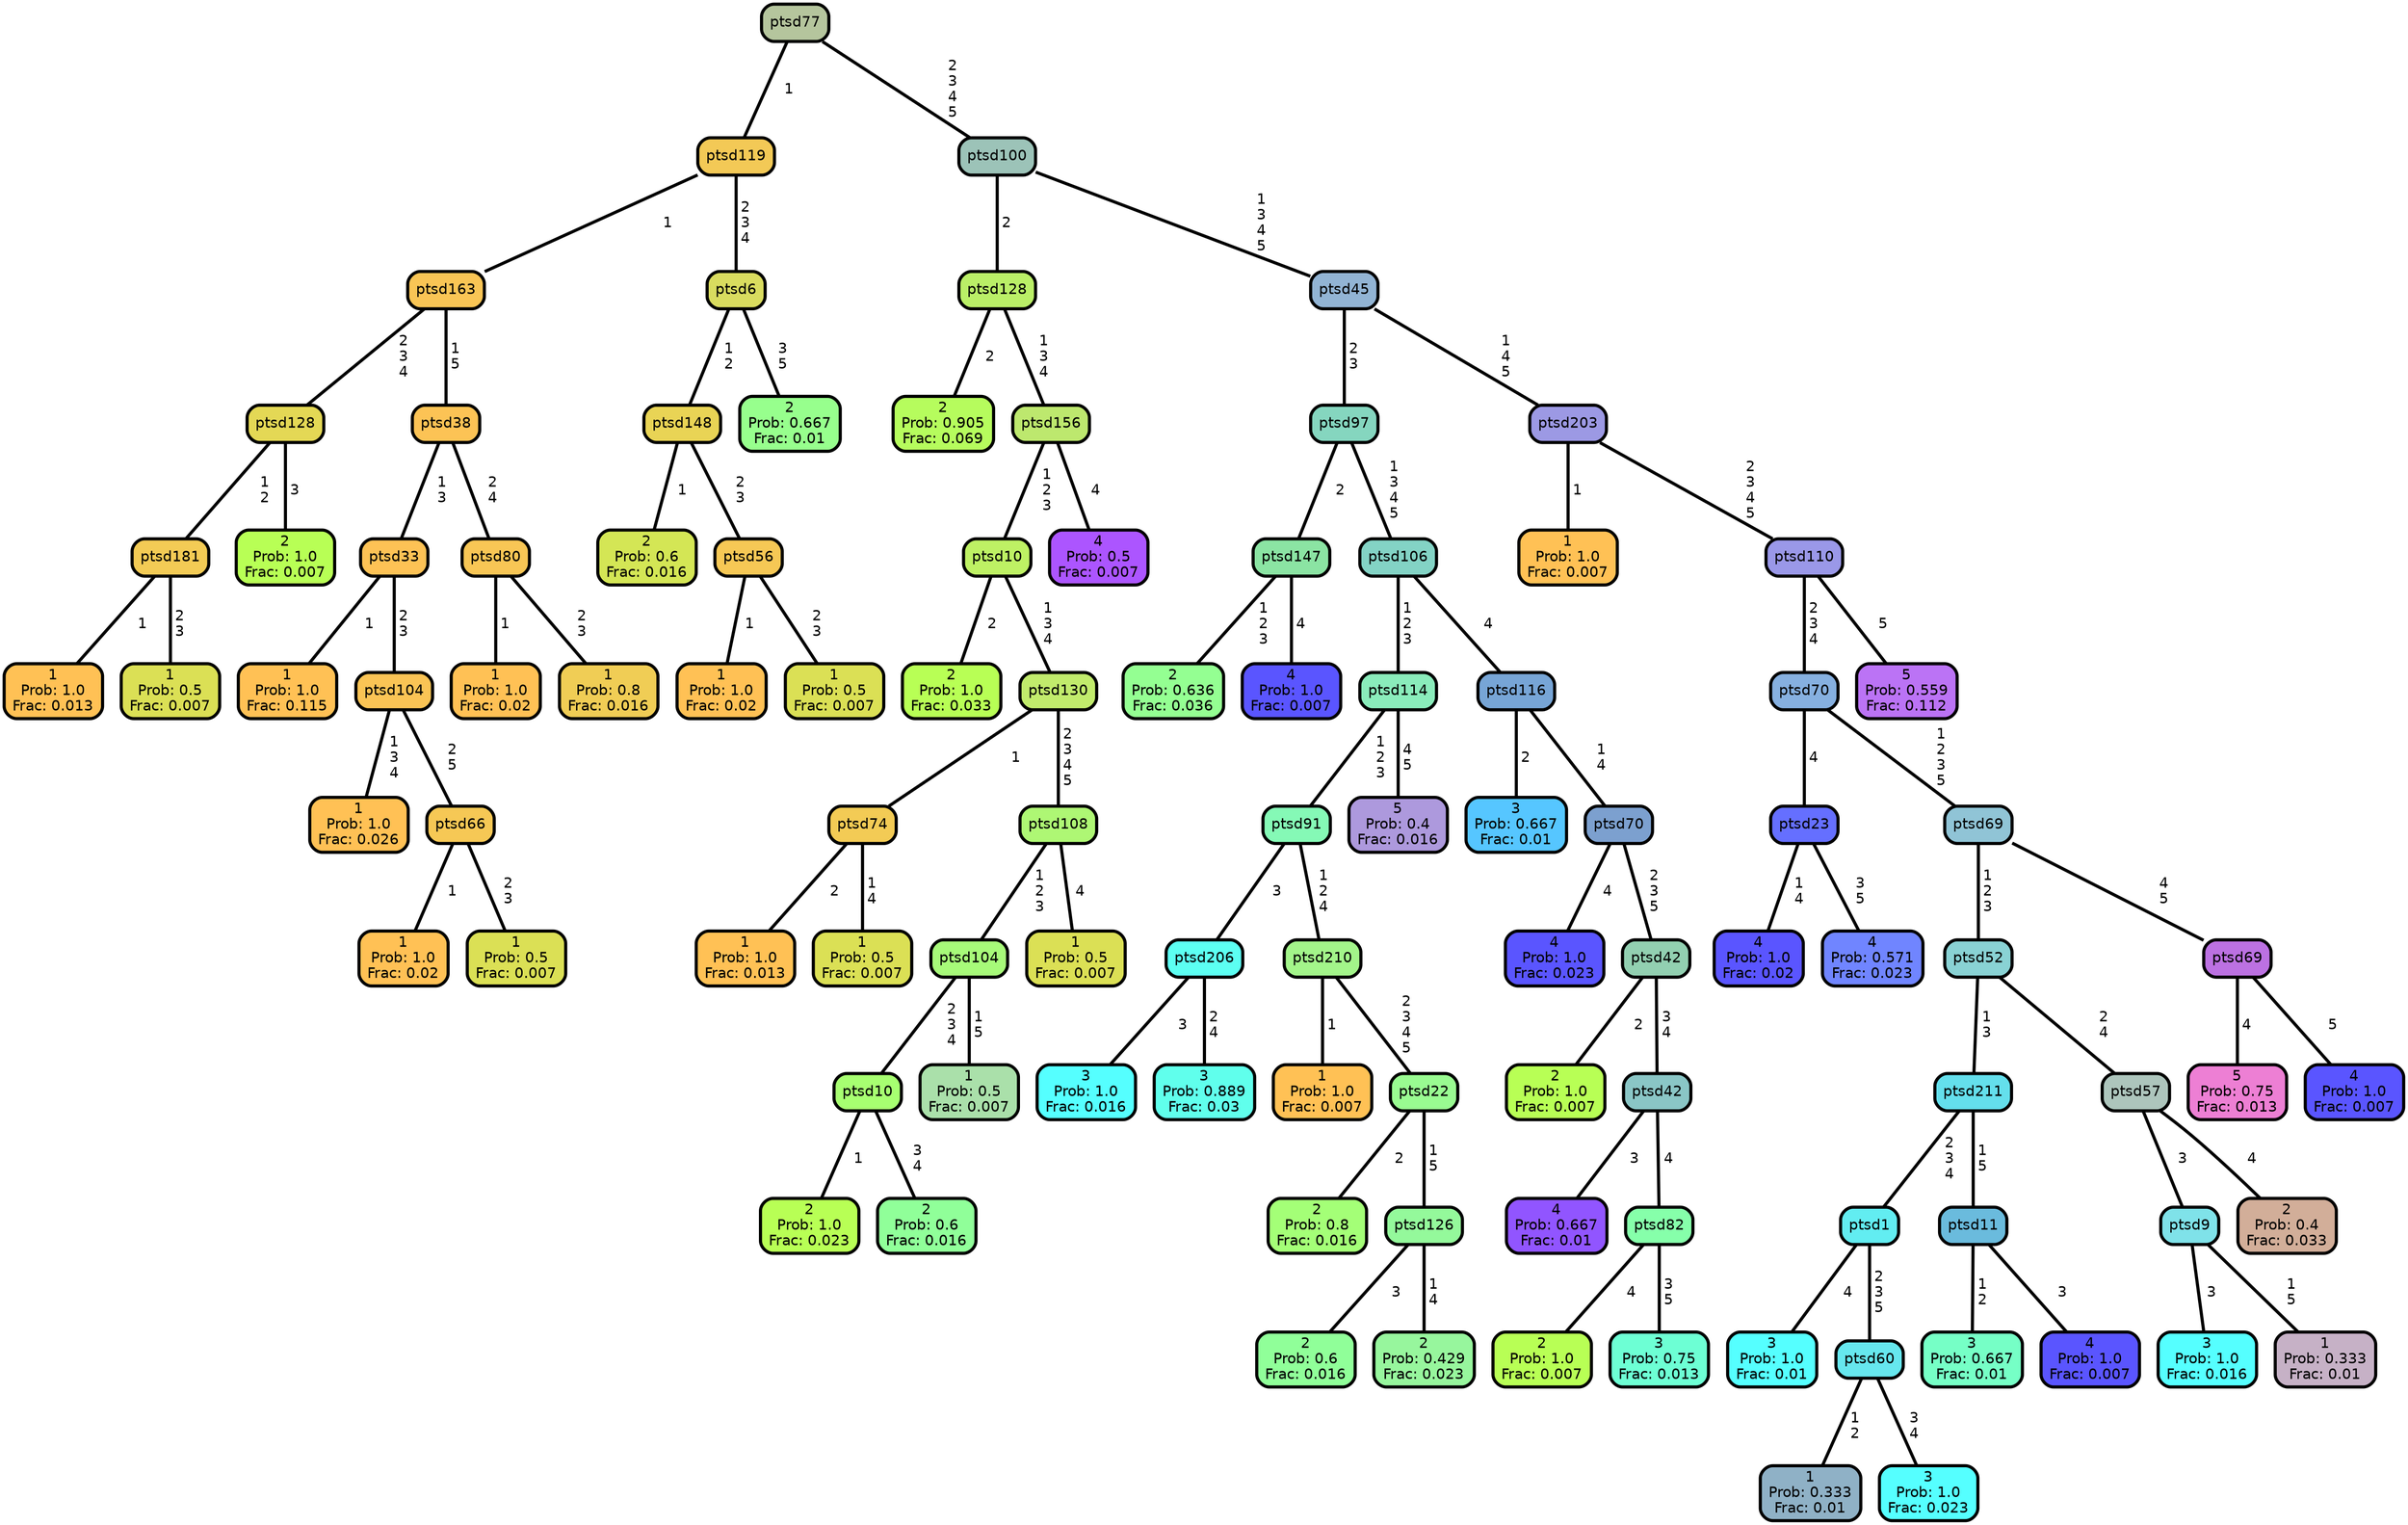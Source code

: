 graph Tree {
node [shape=box, style="filled, rounded",color="black",penwidth="3",fontcolor="black",                 fontname=helvetica] ;
graph [ranksep="0 equally", splines=straight,                 bgcolor=transparent, dpi=60] ;
edge [fontname=helvetica, color=black] ;
0 [label="1
Prob: 1.0
Frac: 0.013", fillcolor="#ffc155"] ;
1 [label="ptsd181",href=".//ptsd181.svg", fillcolor="#f3cb55"] ;
2 [label="1
Prob: 0.5
Frac: 0.007", fillcolor="#dbe055"] ;
3 [label="ptsd128",href=".//ptsd128.svg", fillcolor="#e4d855"] ;
4 [label="2
Prob: 1.0
Frac: 0.007", fillcolor="#b8ff55"] ;
5 [label="ptsd163",href=".//ptsd163.svg", fillcolor="#f9c555"] ;
6 [label="1
Prob: 1.0
Frac: 0.115", fillcolor="#ffc155"] ;
7 [label="ptsd33",href=".//ptsd33.svg", fillcolor="#fdc255"] ;
8 [label="1
Prob: 1.0
Frac: 0.026", fillcolor="#ffc155"] ;
9 [label="ptsd104",href=".//ptsd104.svg", fillcolor="#fac455"] ;
10 [label="1
Prob: 1.0
Frac: 0.02", fillcolor="#ffc155"] ;
11 [label="ptsd66",href=".//ptsd66.svg", fillcolor="#f6c855"] ;
12 [label="1
Prob: 0.5
Frac: 0.007", fillcolor="#dbe055"] ;
13 [label="ptsd38",href=".//ptsd38.svg", fillcolor="#fcc355"] ;
14 [label="1
Prob: 1.0
Frac: 0.02", fillcolor="#ffc155"] ;
15 [label="ptsd80",href=".//ptsd80.svg", fillcolor="#f8c655"] ;
16 [label="1
Prob: 0.8
Frac: 0.016", fillcolor="#f0cd55"] ;
17 [label="ptsd119",href=".//ptsd119.svg", fillcolor="#f3c956"] ;
18 [label="2
Prob: 0.6
Frac: 0.016", fillcolor="#d4e655"] ;
19 [label="ptsd148",href=".//ptsd148.svg", fillcolor="#e9d455"] ;
20 [label="1
Prob: 1.0
Frac: 0.02", fillcolor="#ffc155"] ;
21 [label="ptsd56",href=".//ptsd56.svg", fillcolor="#f6c855"] ;
22 [label="1
Prob: 0.5
Frac: 0.007", fillcolor="#dbe055"] ;
23 [label="ptsd6",href=".//ptsd6.svg", fillcolor="#d9dc5f"] ;
24 [label="2
Prob: 0.667
Frac: 0.01", fillcolor="#97ff8d"] ;
25 [label="ptsd77",href=".//ptsd77.svg", fillcolor="#b5c59d"] ;
26 [label="2
Prob: 0.905
Frac: 0.069", fillcolor="#b6fc5d"] ;
27 [label="ptsd128",href=".//ptsd128.svg", fillcolor="#baef67"] ;
28 [label="2
Prob: 1.0
Frac: 0.033", fillcolor="#b8ff55"] ;
29 [label="ptsd10",href=".//ptsd10.svg", fillcolor="#bef164"] ;
30 [label="1
Prob: 1.0
Frac: 0.013", fillcolor="#ffc155"] ;
31 [label="ptsd74",href=".//ptsd74.svg", fillcolor="#f3cb55"] ;
32 [label="1
Prob: 0.5
Frac: 0.007", fillcolor="#dbe055"] ;
33 [label="ptsd130",href=".//ptsd130.svg", fillcolor="#c1eb6c"] ;
34 [label="2
Prob: 1.0
Frac: 0.023", fillcolor="#b8ff55"] ;
35 [label="ptsd10",href=".//ptsd10.svg", fillcolor="#a7ff71"] ;
36 [label="2
Prob: 0.6
Frac: 0.016", fillcolor="#90ff99"] ;
37 [label="ptsd104",href=".//ptsd104.svg", fillcolor="#a7fa79"] ;
38 [label="1
Prob: 0.5
Frac: 0.007", fillcolor="#aae0aa"] ;
39 [label="ptsd108",href=".//ptsd108.svg", fillcolor="#aef774"] ;
40 [label="1
Prob: 0.5
Frac: 0.007", fillcolor="#dbe055"] ;
41 [label="ptsd156",href=".//ptsd156.svg", fillcolor="#bde86e"] ;
42 [label="4
Prob: 0.5
Frac: 0.007", fillcolor="#ac55ff"] ;
43 [label="ptsd100",href=".//ptsd100.svg", fillcolor="#9cc3b8"] ;
44 [label="2
Prob: 0.636
Frac: 0.036", fillcolor="#94ff92"] ;
45 [label="ptsd147",href=".//ptsd147.svg", fillcolor="#8be4a3"] ;
46 [label="4
Prob: 1.0
Frac: 0.007", fillcolor="#5a55ff"] ;
47 [label="ptsd97",href=".//ptsd97.svg", fillcolor="#85d6bf"] ;
48 [label="3
Prob: 1.0
Frac: 0.016", fillcolor="#55ffff"] ;
49 [label="ptsd206",href=".//ptsd206.svg", fillcolor="#5cfff2"] ;
50 [label="3
Prob: 0.889
Frac: 0.03", fillcolor="#60ffec"] ;
51 [label="ptsd91",href=".//ptsd91.svg", fillcolor="#85f9b6"] ;
52 [label="1
Prob: 1.0
Frac: 0.007", fillcolor="#ffc155"] ;
53 [label="ptsd210",href=".//ptsd210.svg", fillcolor="#a3f58a"] ;
54 [label="2
Prob: 0.8
Frac: 0.016", fillcolor="#a4ff77"] ;
55 [label="ptsd22",href=".//ptsd22.svg", fillcolor="#99fb91"] ;
56 [label="2
Prob: 0.6
Frac: 0.016", fillcolor="#90ff99"] ;
57 [label="ptsd126",href=".//ptsd126.svg", fillcolor="#94f99b"] ;
58 [label="2
Prob: 0.429
Frac: 0.023", fillcolor="#97f69d"] ;
59 [label="ptsd114",href=".//ptsd114.svg", fillcolor="#8aecbb"] ;
60 [label="5
Prob: 0.4
Frac: 0.016", fillcolor="#ad99dd"] ;
61 [label="ptsd106",href=".//ptsd106.svg", fillcolor="#83d3c5"] ;
62 [label="3
Prob: 0.667
Frac: 0.01", fillcolor="#56c6ff"] ;
63 [label="ptsd116",href=".//ptsd116.svg", fillcolor="#77a5d6"] ;
64 [label="4
Prob: 1.0
Frac: 0.023", fillcolor="#5a55ff"] ;
65 [label="ptsd70",href=".//ptsd70.svg", fillcolor="#7ca0cf"] ;
66 [label="2
Prob: 1.0
Frac: 0.007", fillcolor="#b8ff55"] ;
67 [label="ptsd42",href=".//ptsd42.svg", fillcolor="#92d0b1"] ;
68 [label="4
Prob: 0.667
Frac: 0.01", fillcolor="#9155ff"] ;
69 [label="ptsd42",href=".//ptsd42.svg", fillcolor="#8ac6c6"] ;
70 [label="2
Prob: 1.0
Frac: 0.007", fillcolor="#b8ff55"] ;
71 [label="ptsd82",href=".//ptsd82.svg", fillcolor="#86ffaa"] ;
72 [label="3
Prob: 0.75
Frac: 0.013", fillcolor="#6dffd4"] ;
73 [label="ptsd45",href=".//ptsd45.svg", fillcolor="#92b4d4"] ;
74 [label="1
Prob: 1.0
Frac: 0.007", fillcolor="#ffc155"] ;
75 [label="ptsd203",href=".//ptsd203.svg", fillcolor="#9c99e4"] ;
76 [label="4
Prob: 1.0
Frac: 0.02", fillcolor="#5a55ff"] ;
77 [label="ptsd23",href=".//ptsd23.svg", fillcolor="#656fff"] ;
78 [label="4
Prob: 0.571
Frac: 0.023", fillcolor="#7085ff"] ;
79 [label="ptsd70",href=".//ptsd70.svg", fillcolor="#86b0e0"] ;
80 [label="3
Prob: 1.0
Frac: 0.01", fillcolor="#55ffff"] ;
81 [label="ptsd1",href=".//ptsd1.svg", fillcolor="#62edf1"] ;
82 [label="1
Prob: 0.333
Frac: 0.01", fillcolor="#8fb1c6"] ;
83 [label="ptsd60",href=".//ptsd60.svg", fillcolor="#66e7ee"] ;
84 [label="3
Prob: 1.0
Frac: 0.023", fillcolor="#55ffff"] ;
85 [label="ptsd211",href=".//ptsd211.svg", fillcolor="#64dfec"] ;
86 [label="3
Prob: 0.667
Frac: 0.01", fillcolor="#76ffc6"] ;
87 [label="ptsd11",href=".//ptsd11.svg", fillcolor="#6abbdd"] ;
88 [label="4
Prob: 1.0
Frac: 0.007", fillcolor="#5a55ff"] ;
89 [label="ptsd52",href=".//ptsd52.svg", fillcolor="#89d2d4"] ;
90 [label="3
Prob: 1.0
Frac: 0.016", fillcolor="#55ffff"] ;
91 [label="ptsd9",href=".//ptsd9.svg", fillcolor="#7fe2e9"] ;
92 [label="1
Prob: 0.333
Frac: 0.01", fillcolor="#c6b1c6"] ;
93 [label="ptsd57",href=".//ptsd57.svg", fillcolor="#adc5bc"] ;
94 [label="2
Prob: 0.4
Frac: 0.033", fillcolor="#d2ae99"] ;
95 [label="ptsd69",href=".//ptsd69.svg", fillcolor="#90c4d6"] ;
96 [label="5
Prob: 0.75
Frac: 0.013", fillcolor="#ed7fd4"] ;
97 [label="ptsd69",href=".//ptsd69.svg", fillcolor="#bc71e2"] ;
98 [label="4
Prob: 1.0
Frac: 0.007", fillcolor="#5a55ff"] ;
99 [label="ptsd110",href=".//ptsd110.svg", fillcolor="#9a98e8"] ;
100 [label="5
Prob: 0.559
Frac: 0.112", fillcolor="#bb73f5"] ;
1 -- 0 [label=" 1",penwidth=3] ;
1 -- 2 [label=" 2\n 3",penwidth=3] ;
3 -- 1 [label=" 1\n 2",penwidth=3] ;
3 -- 4 [label=" 3",penwidth=3] ;
5 -- 3 [label=" 2\n 3\n 4",penwidth=3] ;
5 -- 13 [label=" 1\n 5",penwidth=3] ;
7 -- 6 [label=" 1",penwidth=3] ;
7 -- 9 [label=" 2\n 3",penwidth=3] ;
9 -- 8 [label=" 1\n 3\n 4",penwidth=3] ;
9 -- 11 [label=" 2\n 5",penwidth=3] ;
11 -- 10 [label=" 1",penwidth=3] ;
11 -- 12 [label=" 2\n 3",penwidth=3] ;
13 -- 7 [label=" 1\n 3",penwidth=3] ;
13 -- 15 [label=" 2\n 4",penwidth=3] ;
15 -- 14 [label=" 1",penwidth=3] ;
15 -- 16 [label=" 2\n 3",penwidth=3] ;
17 -- 5 [label=" 1",penwidth=3] ;
17 -- 23 [label=" 2\n 3\n 4",penwidth=3] ;
19 -- 18 [label=" 1",penwidth=3] ;
19 -- 21 [label=" 2\n 3",penwidth=3] ;
21 -- 20 [label=" 1",penwidth=3] ;
21 -- 22 [label=" 2\n 3",penwidth=3] ;
23 -- 19 [label=" 1\n 2",penwidth=3] ;
23 -- 24 [label=" 3\n 5",penwidth=3] ;
25 -- 17 [label=" 1",penwidth=3] ;
25 -- 43 [label=" 2\n 3\n 4\n 5",penwidth=3] ;
27 -- 26 [label=" 2",penwidth=3] ;
27 -- 41 [label=" 1\n 3\n 4",penwidth=3] ;
29 -- 28 [label=" 2",penwidth=3] ;
29 -- 33 [label=" 1\n 3\n 4",penwidth=3] ;
31 -- 30 [label=" 2",penwidth=3] ;
31 -- 32 [label=" 1\n 4",penwidth=3] ;
33 -- 31 [label=" 1",penwidth=3] ;
33 -- 39 [label=" 2\n 3\n 4\n 5",penwidth=3] ;
35 -- 34 [label=" 1",penwidth=3] ;
35 -- 36 [label=" 3\n 4",penwidth=3] ;
37 -- 35 [label=" 2\n 3\n 4",penwidth=3] ;
37 -- 38 [label=" 1\n 5",penwidth=3] ;
39 -- 37 [label=" 1\n 2\n 3",penwidth=3] ;
39 -- 40 [label=" 4",penwidth=3] ;
41 -- 29 [label=" 1\n 2\n 3",penwidth=3] ;
41 -- 42 [label=" 4",penwidth=3] ;
43 -- 27 [label=" 2",penwidth=3] ;
43 -- 73 [label=" 1\n 3\n 4\n 5",penwidth=3] ;
45 -- 44 [label=" 1\n 2\n 3",penwidth=3] ;
45 -- 46 [label=" 4",penwidth=3] ;
47 -- 45 [label=" 2",penwidth=3] ;
47 -- 61 [label=" 1\n 3\n 4\n 5",penwidth=3] ;
49 -- 48 [label=" 3",penwidth=3] ;
49 -- 50 [label=" 2\n 4",penwidth=3] ;
51 -- 49 [label=" 3",penwidth=3] ;
51 -- 53 [label=" 1\n 2\n 4",penwidth=3] ;
53 -- 52 [label=" 1",penwidth=3] ;
53 -- 55 [label=" 2\n 3\n 4\n 5",penwidth=3] ;
55 -- 54 [label=" 2",penwidth=3] ;
55 -- 57 [label=" 1\n 5",penwidth=3] ;
57 -- 56 [label=" 3",penwidth=3] ;
57 -- 58 [label=" 1\n 4",penwidth=3] ;
59 -- 51 [label=" 1\n 2\n 3",penwidth=3] ;
59 -- 60 [label=" 4\n 5",penwidth=3] ;
61 -- 59 [label=" 1\n 2\n 3",penwidth=3] ;
61 -- 63 [label=" 4",penwidth=3] ;
63 -- 62 [label=" 2",penwidth=3] ;
63 -- 65 [label=" 1\n 4",penwidth=3] ;
65 -- 64 [label=" 4",penwidth=3] ;
65 -- 67 [label=" 2\n 3\n 5",penwidth=3] ;
67 -- 66 [label=" 2",penwidth=3] ;
67 -- 69 [label=" 3\n 4",penwidth=3] ;
69 -- 68 [label=" 3",penwidth=3] ;
69 -- 71 [label=" 4",penwidth=3] ;
71 -- 70 [label=" 4",penwidth=3] ;
71 -- 72 [label=" 3\n 5",penwidth=3] ;
73 -- 47 [label=" 2\n 3",penwidth=3] ;
73 -- 75 [label=" 1\n 4\n 5",penwidth=3] ;
75 -- 74 [label=" 1",penwidth=3] ;
75 -- 99 [label=" 2\n 3\n 4\n 5",penwidth=3] ;
77 -- 76 [label=" 1\n 4",penwidth=3] ;
77 -- 78 [label=" 3\n 5",penwidth=3] ;
79 -- 77 [label=" 4",penwidth=3] ;
79 -- 95 [label=" 1\n 2\n 3\n 5",penwidth=3] ;
81 -- 80 [label=" 4",penwidth=3] ;
81 -- 83 [label=" 2\n 3\n 5",penwidth=3] ;
83 -- 82 [label=" 1\n 2",penwidth=3] ;
83 -- 84 [label=" 3\n 4",penwidth=3] ;
85 -- 81 [label=" 2\n 3\n 4",penwidth=3] ;
85 -- 87 [label=" 1\n 5",penwidth=3] ;
87 -- 86 [label=" 1\n 2",penwidth=3] ;
87 -- 88 [label=" 3",penwidth=3] ;
89 -- 85 [label=" 1\n 3",penwidth=3] ;
89 -- 93 [label=" 2\n 4",penwidth=3] ;
91 -- 90 [label=" 3",penwidth=3] ;
91 -- 92 [label=" 1\n 5",penwidth=3] ;
93 -- 91 [label=" 3",penwidth=3] ;
93 -- 94 [label=" 4",penwidth=3] ;
95 -- 89 [label=" 1\n 2\n 3",penwidth=3] ;
95 -- 97 [label=" 4\n 5",penwidth=3] ;
97 -- 96 [label=" 4",penwidth=3] ;
97 -- 98 [label=" 5",penwidth=3] ;
99 -- 79 [label=" 2\n 3\n 4",penwidth=3] ;
99 -- 100 [label=" 5",penwidth=3] ;
{rank = same;}}